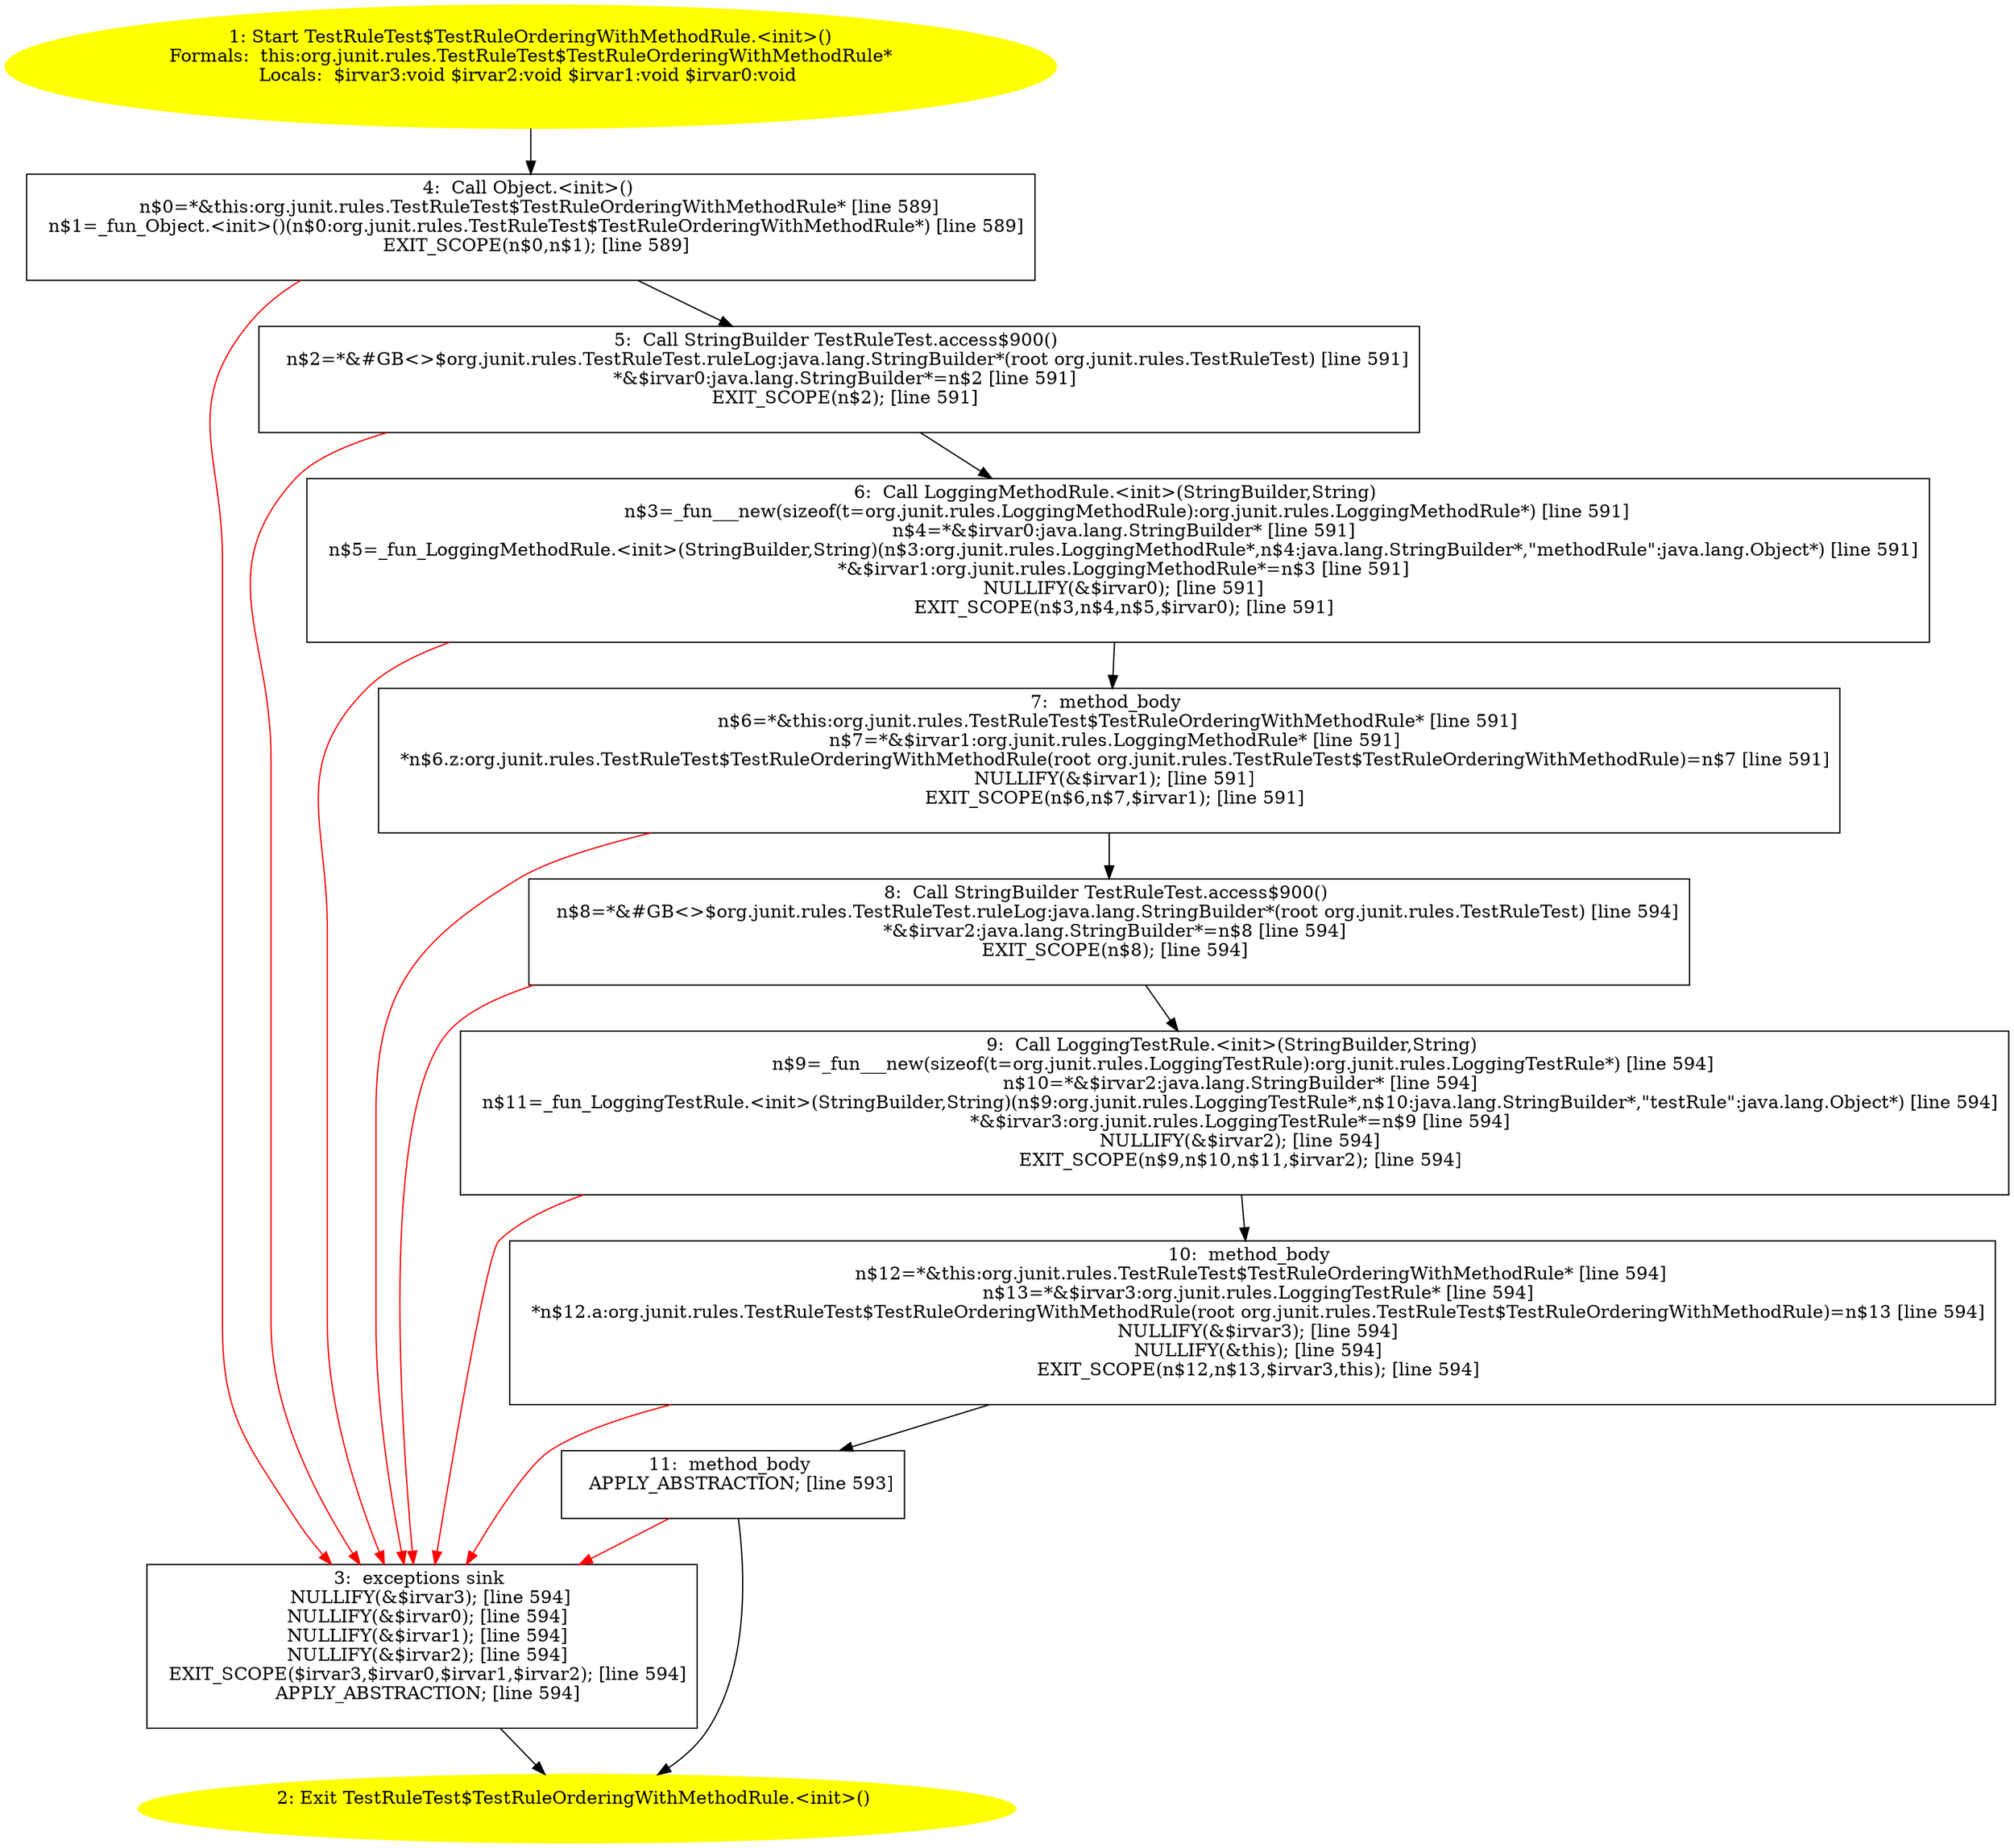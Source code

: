 /* @generated */
digraph cfg {
"org.junit.rules.TestRuleTest$TestRuleOrderingWithMethodRule.<init>().8efb213c9ad65d63e4572b0afe9d7ac2_1" [label="1: Start TestRuleTest$TestRuleOrderingWithMethodRule.<init>()\nFormals:  this:org.junit.rules.TestRuleTest$TestRuleOrderingWithMethodRule*\nLocals:  $irvar3:void $irvar2:void $irvar1:void $irvar0:void \n  " color=yellow style=filled]
	

	 "org.junit.rules.TestRuleTest$TestRuleOrderingWithMethodRule.<init>().8efb213c9ad65d63e4572b0afe9d7ac2_1" -> "org.junit.rules.TestRuleTest$TestRuleOrderingWithMethodRule.<init>().8efb213c9ad65d63e4572b0afe9d7ac2_4" ;
"org.junit.rules.TestRuleTest$TestRuleOrderingWithMethodRule.<init>().8efb213c9ad65d63e4572b0afe9d7ac2_2" [label="2: Exit TestRuleTest$TestRuleOrderingWithMethodRule.<init>() \n  " color=yellow style=filled]
	

"org.junit.rules.TestRuleTest$TestRuleOrderingWithMethodRule.<init>().8efb213c9ad65d63e4572b0afe9d7ac2_3" [label="3:  exceptions sink \n   NULLIFY(&$irvar3); [line 594]\n  NULLIFY(&$irvar0); [line 594]\n  NULLIFY(&$irvar1); [line 594]\n  NULLIFY(&$irvar2); [line 594]\n  EXIT_SCOPE($irvar3,$irvar0,$irvar1,$irvar2); [line 594]\n  APPLY_ABSTRACTION; [line 594]\n " shape="box"]
	

	 "org.junit.rules.TestRuleTest$TestRuleOrderingWithMethodRule.<init>().8efb213c9ad65d63e4572b0afe9d7ac2_3" -> "org.junit.rules.TestRuleTest$TestRuleOrderingWithMethodRule.<init>().8efb213c9ad65d63e4572b0afe9d7ac2_2" ;
"org.junit.rules.TestRuleTest$TestRuleOrderingWithMethodRule.<init>().8efb213c9ad65d63e4572b0afe9d7ac2_4" [label="4:  Call Object.<init>() \n   n$0=*&this:org.junit.rules.TestRuleTest$TestRuleOrderingWithMethodRule* [line 589]\n  n$1=_fun_Object.<init>()(n$0:org.junit.rules.TestRuleTest$TestRuleOrderingWithMethodRule*) [line 589]\n  EXIT_SCOPE(n$0,n$1); [line 589]\n " shape="box"]
	

	 "org.junit.rules.TestRuleTest$TestRuleOrderingWithMethodRule.<init>().8efb213c9ad65d63e4572b0afe9d7ac2_4" -> "org.junit.rules.TestRuleTest$TestRuleOrderingWithMethodRule.<init>().8efb213c9ad65d63e4572b0afe9d7ac2_5" ;
	 "org.junit.rules.TestRuleTest$TestRuleOrderingWithMethodRule.<init>().8efb213c9ad65d63e4572b0afe9d7ac2_4" -> "org.junit.rules.TestRuleTest$TestRuleOrderingWithMethodRule.<init>().8efb213c9ad65d63e4572b0afe9d7ac2_3" [color="red" ];
"org.junit.rules.TestRuleTest$TestRuleOrderingWithMethodRule.<init>().8efb213c9ad65d63e4572b0afe9d7ac2_5" [label="5:  Call StringBuilder TestRuleTest.access$900() \n   n$2=*&#GB<>$org.junit.rules.TestRuleTest.ruleLog:java.lang.StringBuilder*(root org.junit.rules.TestRuleTest) [line 591]\n  *&$irvar0:java.lang.StringBuilder*=n$2 [line 591]\n  EXIT_SCOPE(n$2); [line 591]\n " shape="box"]
	

	 "org.junit.rules.TestRuleTest$TestRuleOrderingWithMethodRule.<init>().8efb213c9ad65d63e4572b0afe9d7ac2_5" -> "org.junit.rules.TestRuleTest$TestRuleOrderingWithMethodRule.<init>().8efb213c9ad65d63e4572b0afe9d7ac2_6" ;
	 "org.junit.rules.TestRuleTest$TestRuleOrderingWithMethodRule.<init>().8efb213c9ad65d63e4572b0afe9d7ac2_5" -> "org.junit.rules.TestRuleTest$TestRuleOrderingWithMethodRule.<init>().8efb213c9ad65d63e4572b0afe9d7ac2_3" [color="red" ];
"org.junit.rules.TestRuleTest$TestRuleOrderingWithMethodRule.<init>().8efb213c9ad65d63e4572b0afe9d7ac2_6" [label="6:  Call LoggingMethodRule.<init>(StringBuilder,String) \n   n$3=_fun___new(sizeof(t=org.junit.rules.LoggingMethodRule):org.junit.rules.LoggingMethodRule*) [line 591]\n  n$4=*&$irvar0:java.lang.StringBuilder* [line 591]\n  n$5=_fun_LoggingMethodRule.<init>(StringBuilder,String)(n$3:org.junit.rules.LoggingMethodRule*,n$4:java.lang.StringBuilder*,\"methodRule\":java.lang.Object*) [line 591]\n  *&$irvar1:org.junit.rules.LoggingMethodRule*=n$3 [line 591]\n  NULLIFY(&$irvar0); [line 591]\n  EXIT_SCOPE(n$3,n$4,n$5,$irvar0); [line 591]\n " shape="box"]
	

	 "org.junit.rules.TestRuleTest$TestRuleOrderingWithMethodRule.<init>().8efb213c9ad65d63e4572b0afe9d7ac2_6" -> "org.junit.rules.TestRuleTest$TestRuleOrderingWithMethodRule.<init>().8efb213c9ad65d63e4572b0afe9d7ac2_7" ;
	 "org.junit.rules.TestRuleTest$TestRuleOrderingWithMethodRule.<init>().8efb213c9ad65d63e4572b0afe9d7ac2_6" -> "org.junit.rules.TestRuleTest$TestRuleOrderingWithMethodRule.<init>().8efb213c9ad65d63e4572b0afe9d7ac2_3" [color="red" ];
"org.junit.rules.TestRuleTest$TestRuleOrderingWithMethodRule.<init>().8efb213c9ad65d63e4572b0afe9d7ac2_7" [label="7:  method_body \n   n$6=*&this:org.junit.rules.TestRuleTest$TestRuleOrderingWithMethodRule* [line 591]\n  n$7=*&$irvar1:org.junit.rules.LoggingMethodRule* [line 591]\n  *n$6.z:org.junit.rules.TestRuleTest$TestRuleOrderingWithMethodRule(root org.junit.rules.TestRuleTest$TestRuleOrderingWithMethodRule)=n$7 [line 591]\n  NULLIFY(&$irvar1); [line 591]\n  EXIT_SCOPE(n$6,n$7,$irvar1); [line 591]\n " shape="box"]
	

	 "org.junit.rules.TestRuleTest$TestRuleOrderingWithMethodRule.<init>().8efb213c9ad65d63e4572b0afe9d7ac2_7" -> "org.junit.rules.TestRuleTest$TestRuleOrderingWithMethodRule.<init>().8efb213c9ad65d63e4572b0afe9d7ac2_8" ;
	 "org.junit.rules.TestRuleTest$TestRuleOrderingWithMethodRule.<init>().8efb213c9ad65d63e4572b0afe9d7ac2_7" -> "org.junit.rules.TestRuleTest$TestRuleOrderingWithMethodRule.<init>().8efb213c9ad65d63e4572b0afe9d7ac2_3" [color="red" ];
"org.junit.rules.TestRuleTest$TestRuleOrderingWithMethodRule.<init>().8efb213c9ad65d63e4572b0afe9d7ac2_8" [label="8:  Call StringBuilder TestRuleTest.access$900() \n   n$8=*&#GB<>$org.junit.rules.TestRuleTest.ruleLog:java.lang.StringBuilder*(root org.junit.rules.TestRuleTest) [line 594]\n  *&$irvar2:java.lang.StringBuilder*=n$8 [line 594]\n  EXIT_SCOPE(n$8); [line 594]\n " shape="box"]
	

	 "org.junit.rules.TestRuleTest$TestRuleOrderingWithMethodRule.<init>().8efb213c9ad65d63e4572b0afe9d7ac2_8" -> "org.junit.rules.TestRuleTest$TestRuleOrderingWithMethodRule.<init>().8efb213c9ad65d63e4572b0afe9d7ac2_9" ;
	 "org.junit.rules.TestRuleTest$TestRuleOrderingWithMethodRule.<init>().8efb213c9ad65d63e4572b0afe9d7ac2_8" -> "org.junit.rules.TestRuleTest$TestRuleOrderingWithMethodRule.<init>().8efb213c9ad65d63e4572b0afe9d7ac2_3" [color="red" ];
"org.junit.rules.TestRuleTest$TestRuleOrderingWithMethodRule.<init>().8efb213c9ad65d63e4572b0afe9d7ac2_9" [label="9:  Call LoggingTestRule.<init>(StringBuilder,String) \n   n$9=_fun___new(sizeof(t=org.junit.rules.LoggingTestRule):org.junit.rules.LoggingTestRule*) [line 594]\n  n$10=*&$irvar2:java.lang.StringBuilder* [line 594]\n  n$11=_fun_LoggingTestRule.<init>(StringBuilder,String)(n$9:org.junit.rules.LoggingTestRule*,n$10:java.lang.StringBuilder*,\"testRule\":java.lang.Object*) [line 594]\n  *&$irvar3:org.junit.rules.LoggingTestRule*=n$9 [line 594]\n  NULLIFY(&$irvar2); [line 594]\n  EXIT_SCOPE(n$9,n$10,n$11,$irvar2); [line 594]\n " shape="box"]
	

	 "org.junit.rules.TestRuleTest$TestRuleOrderingWithMethodRule.<init>().8efb213c9ad65d63e4572b0afe9d7ac2_9" -> "org.junit.rules.TestRuleTest$TestRuleOrderingWithMethodRule.<init>().8efb213c9ad65d63e4572b0afe9d7ac2_10" ;
	 "org.junit.rules.TestRuleTest$TestRuleOrderingWithMethodRule.<init>().8efb213c9ad65d63e4572b0afe9d7ac2_9" -> "org.junit.rules.TestRuleTest$TestRuleOrderingWithMethodRule.<init>().8efb213c9ad65d63e4572b0afe9d7ac2_3" [color="red" ];
"org.junit.rules.TestRuleTest$TestRuleOrderingWithMethodRule.<init>().8efb213c9ad65d63e4572b0afe9d7ac2_10" [label="10:  method_body \n   n$12=*&this:org.junit.rules.TestRuleTest$TestRuleOrderingWithMethodRule* [line 594]\n  n$13=*&$irvar3:org.junit.rules.LoggingTestRule* [line 594]\n  *n$12.a:org.junit.rules.TestRuleTest$TestRuleOrderingWithMethodRule(root org.junit.rules.TestRuleTest$TestRuleOrderingWithMethodRule)=n$13 [line 594]\n  NULLIFY(&$irvar3); [line 594]\n  NULLIFY(&this); [line 594]\n  EXIT_SCOPE(n$12,n$13,$irvar3,this); [line 594]\n " shape="box"]
	

	 "org.junit.rules.TestRuleTest$TestRuleOrderingWithMethodRule.<init>().8efb213c9ad65d63e4572b0afe9d7ac2_10" -> "org.junit.rules.TestRuleTest$TestRuleOrderingWithMethodRule.<init>().8efb213c9ad65d63e4572b0afe9d7ac2_11" ;
	 "org.junit.rules.TestRuleTest$TestRuleOrderingWithMethodRule.<init>().8efb213c9ad65d63e4572b0afe9d7ac2_10" -> "org.junit.rules.TestRuleTest$TestRuleOrderingWithMethodRule.<init>().8efb213c9ad65d63e4572b0afe9d7ac2_3" [color="red" ];
"org.junit.rules.TestRuleTest$TestRuleOrderingWithMethodRule.<init>().8efb213c9ad65d63e4572b0afe9d7ac2_11" [label="11:  method_body \n   APPLY_ABSTRACTION; [line 593]\n " shape="box"]
	

	 "org.junit.rules.TestRuleTest$TestRuleOrderingWithMethodRule.<init>().8efb213c9ad65d63e4572b0afe9d7ac2_11" -> "org.junit.rules.TestRuleTest$TestRuleOrderingWithMethodRule.<init>().8efb213c9ad65d63e4572b0afe9d7ac2_2" ;
	 "org.junit.rules.TestRuleTest$TestRuleOrderingWithMethodRule.<init>().8efb213c9ad65d63e4572b0afe9d7ac2_11" -> "org.junit.rules.TestRuleTest$TestRuleOrderingWithMethodRule.<init>().8efb213c9ad65d63e4572b0afe9d7ac2_3" [color="red" ];
}
